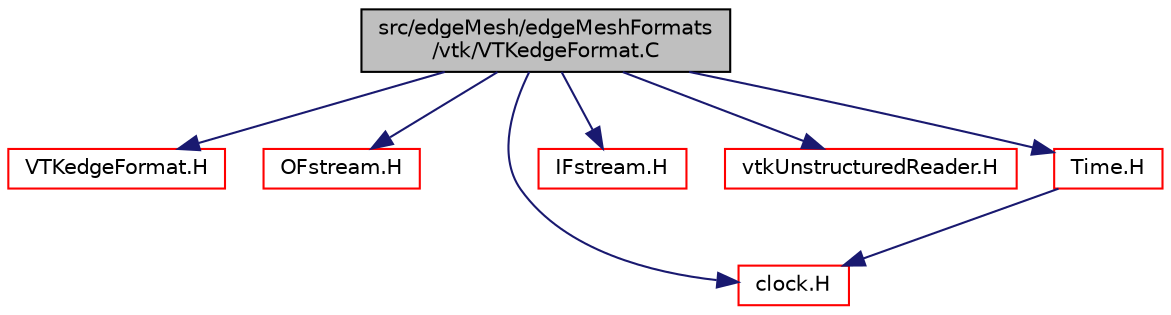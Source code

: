 digraph "src/edgeMesh/edgeMeshFormats/vtk/VTKedgeFormat.C"
{
  bgcolor="transparent";
  edge [fontname="Helvetica",fontsize="10",labelfontname="Helvetica",labelfontsize="10"];
  node [fontname="Helvetica",fontsize="10",shape=record];
  Node1 [label="src/edgeMesh/edgeMeshFormats\l/vtk/VTKedgeFormat.C",height=0.2,width=0.4,color="black", fillcolor="grey75", style="filled", fontcolor="black"];
  Node1 -> Node2 [color="midnightblue",fontsize="10",style="solid",fontname="Helvetica"];
  Node2 [label="VTKedgeFormat.H",height=0.2,width=0.4,color="red",URL="$a05109.html"];
  Node1 -> Node3 [color="midnightblue",fontsize="10",style="solid",fontname="Helvetica"];
  Node3 [label="OFstream.H",height=0.2,width=0.4,color="red",URL="$a07957.html"];
  Node1 -> Node4 [color="midnightblue",fontsize="10",style="solid",fontname="Helvetica"];
  Node4 [label="clock.H",height=0.2,width=0.4,color="red",URL="$a08335.html"];
  Node1 -> Node5 [color="midnightblue",fontsize="10",style="solid",fontname="Helvetica"];
  Node5 [label="IFstream.H",height=0.2,width=0.4,color="red",URL="$a07955.html"];
  Node1 -> Node6 [color="midnightblue",fontsize="10",style="solid",fontname="Helvetica"];
  Node6 [label="vtkUnstructuredReader.H",height=0.2,width=0.4,color="red",URL="$a05186.html"];
  Node1 -> Node7 [color="midnightblue",fontsize="10",style="solid",fontname="Helvetica"];
  Node7 [label="Time.H",height=0.2,width=0.4,color="red",URL="$a08037.html"];
  Node7 -> Node4 [color="midnightblue",fontsize="10",style="solid",fontname="Helvetica"];
}
